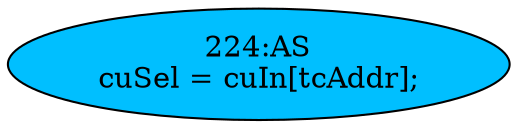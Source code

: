 strict digraph "" {
	node [label="\N"];
	"224:AS"	 [ast="<pyverilog.vparser.ast.Assign object at 0x7f9e05817c10>",
		def_var="['cuSel']",
		fillcolor=deepskyblue,
		label="224:AS
cuSel = cuIn[tcAddr];",
		statements="[]",
		style=filled,
		typ=Assign,
		use_var="['cuIn', 'tcAddr']"];
}
